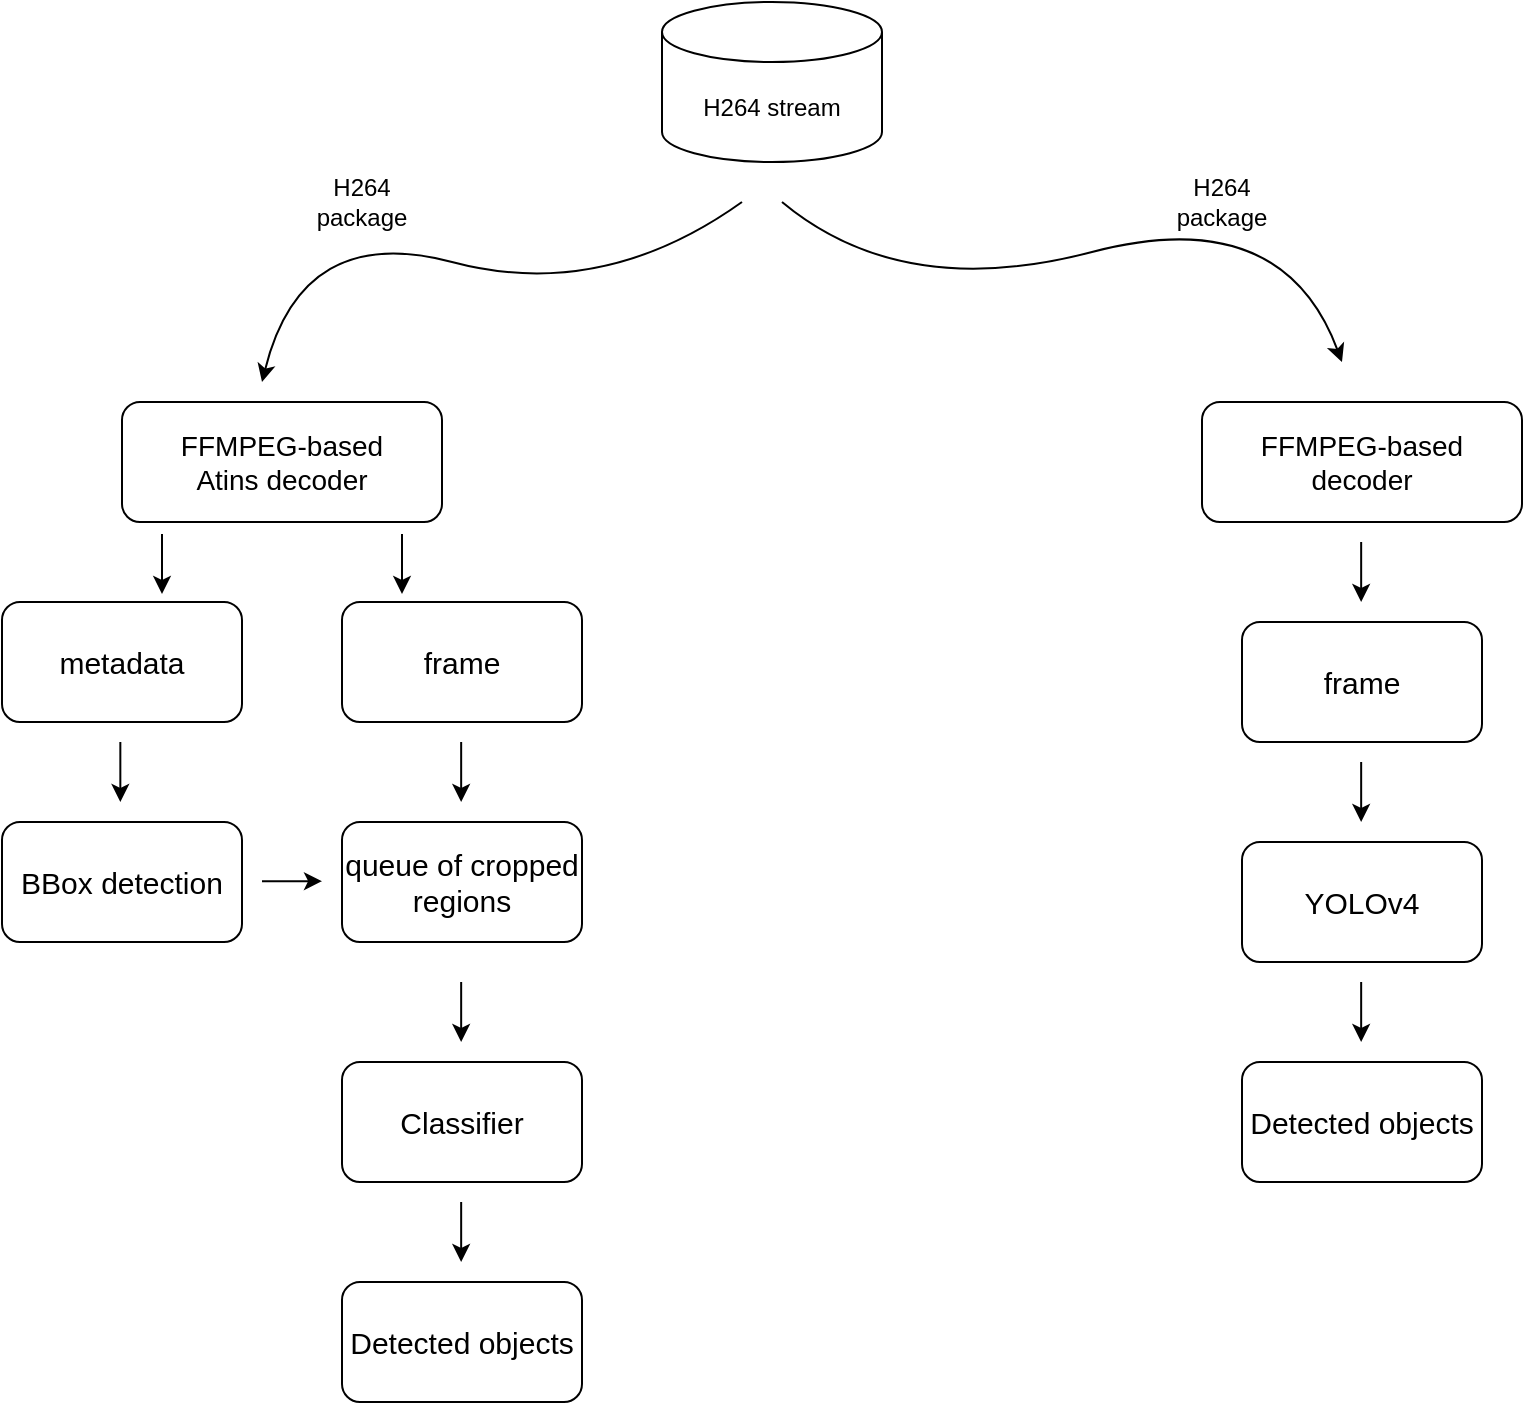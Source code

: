 <mxfile version="14.5.4" type="github">
  <diagram id="IUZOwWJPnHz6j3wQAR4H" name="Page-1">
    <mxGraphModel dx="2031" dy="1089" grid="1" gridSize="10" guides="1" tooltips="1" connect="1" arrows="1" fold="1" page="1" pageScale="1" pageWidth="850" pageHeight="1100" math="0" shadow="0">
      <root>
        <mxCell id="0" />
        <mxCell id="1" parent="0" />
        <mxCell id="6AFip4F762A86VWE4Zkr-2" value="H264 stream" style="shape=cylinder3;whiteSpace=wrap;html=1;boundedLbl=1;backgroundOutline=1;size=15;" vertex="1" parent="1">
          <mxGeometry x="370" y="180" width="110" height="80" as="geometry" />
        </mxCell>
        <mxCell id="6AFip4F762A86VWE4Zkr-3" value="" style="curved=1;endArrow=classic;html=1;" edge="1" parent="1">
          <mxGeometry width="50" height="50" relative="1" as="geometry">
            <mxPoint x="410" y="280" as="sourcePoint" />
            <mxPoint x="170" y="370" as="targetPoint" />
            <Array as="points">
              <mxPoint x="340" y="330" />
              <mxPoint x="190" y="290" />
            </Array>
          </mxGeometry>
        </mxCell>
        <mxCell id="6AFip4F762A86VWE4Zkr-4" value="" style="curved=1;endArrow=classic;html=1;" edge="1" parent="1">
          <mxGeometry width="50" height="50" relative="1" as="geometry">
            <mxPoint x="430" y="280" as="sourcePoint" />
            <mxPoint x="710" y="360" as="targetPoint" />
            <Array as="points">
              <mxPoint x="490" y="330" />
              <mxPoint x="680" y="280" />
            </Array>
          </mxGeometry>
        </mxCell>
        <mxCell id="6AFip4F762A86VWE4Zkr-5" value="H264 package" style="text;html=1;strokeColor=none;fillColor=none;align=center;verticalAlign=middle;whiteSpace=wrap;rounded=0;" vertex="1" parent="1">
          <mxGeometry x="200" y="270" width="40" height="20" as="geometry" />
        </mxCell>
        <mxCell id="6AFip4F762A86VWE4Zkr-6" value="H264 package" style="text;html=1;strokeColor=none;fillColor=none;align=center;verticalAlign=middle;whiteSpace=wrap;rounded=0;" vertex="1" parent="1">
          <mxGeometry x="630" y="270" width="40" height="20" as="geometry" />
        </mxCell>
        <mxCell id="6AFip4F762A86VWE4Zkr-7" value="&lt;font style=&quot;font-size: 14px&quot;&gt;FFMPEG-based&lt;br&gt;Atins decoder&lt;/font&gt;" style="rounded=1;whiteSpace=wrap;html=1;" vertex="1" parent="1">
          <mxGeometry x="100" y="380" width="160" height="60" as="geometry" />
        </mxCell>
        <mxCell id="6AFip4F762A86VWE4Zkr-8" value="&lt;font style=&quot;font-size: 14px&quot;&gt;FFMPEG-based&lt;br&gt;decoder&lt;/font&gt;" style="rounded=1;whiteSpace=wrap;html=1;" vertex="1" parent="1">
          <mxGeometry x="640" y="380" width="160" height="60" as="geometry" />
        </mxCell>
        <mxCell id="6AFip4F762A86VWE4Zkr-9" value="&lt;font style=&quot;font-size: 15px&quot;&gt;metadata&lt;/font&gt;" style="rounded=1;whiteSpace=wrap;html=1;" vertex="1" parent="1">
          <mxGeometry x="40" y="480" width="120" height="60" as="geometry" />
        </mxCell>
        <mxCell id="6AFip4F762A86VWE4Zkr-10" value="&lt;font style=&quot;font-size: 15px&quot;&gt;frame&lt;/font&gt;" style="rounded=1;whiteSpace=wrap;html=1;" vertex="1" parent="1">
          <mxGeometry x="210" y="480" width="120" height="60" as="geometry" />
        </mxCell>
        <mxCell id="6AFip4F762A86VWE4Zkr-11" value="&lt;font style=&quot;font-size: 15px&quot;&gt;BBox detection&lt;/font&gt;" style="rounded=1;whiteSpace=wrap;html=1;" vertex="1" parent="1">
          <mxGeometry x="40" y="590" width="120" height="60" as="geometry" />
        </mxCell>
        <mxCell id="6AFip4F762A86VWE4Zkr-12" value="&lt;span style=&quot;font-size: 15px&quot;&gt;queue of cropped regions&lt;/span&gt;" style="rounded=1;whiteSpace=wrap;html=1;" vertex="1" parent="1">
          <mxGeometry x="210" y="590" width="120" height="60" as="geometry" />
        </mxCell>
        <mxCell id="6AFip4F762A86VWE4Zkr-13" value="&lt;font style=&quot;font-size: 15px&quot;&gt;Classifier&lt;/font&gt;" style="rounded=1;whiteSpace=wrap;html=1;" vertex="1" parent="1">
          <mxGeometry x="210" y="710" width="120" height="60" as="geometry" />
        </mxCell>
        <mxCell id="6AFip4F762A86VWE4Zkr-14" value="" style="endArrow=classic;html=1;" edge="1" parent="1">
          <mxGeometry width="50" height="50" relative="1" as="geometry">
            <mxPoint x="120" y="446" as="sourcePoint" />
            <mxPoint x="120" y="476" as="targetPoint" />
          </mxGeometry>
        </mxCell>
        <mxCell id="6AFip4F762A86VWE4Zkr-15" value="" style="endArrow=classic;html=1;" edge="1" parent="1">
          <mxGeometry width="50" height="50" relative="1" as="geometry">
            <mxPoint x="240" y="446.0" as="sourcePoint" />
            <mxPoint x="240" y="476.0" as="targetPoint" />
          </mxGeometry>
        </mxCell>
        <mxCell id="6AFip4F762A86VWE4Zkr-16" value="" style="endArrow=classic;html=1;" edge="1" parent="1">
          <mxGeometry width="50" height="50" relative="1" as="geometry">
            <mxPoint x="99.17" y="550.0" as="sourcePoint" />
            <mxPoint x="99.17" y="580.0" as="targetPoint" />
          </mxGeometry>
        </mxCell>
        <mxCell id="6AFip4F762A86VWE4Zkr-17" value="" style="endArrow=classic;html=1;" edge="1" parent="1">
          <mxGeometry width="50" height="50" relative="1" as="geometry">
            <mxPoint x="269.58" y="550" as="sourcePoint" />
            <mxPoint x="269.58" y="580" as="targetPoint" />
          </mxGeometry>
        </mxCell>
        <mxCell id="6AFip4F762A86VWE4Zkr-18" value="" style="endArrow=classic;html=1;" edge="1" parent="1">
          <mxGeometry width="50" height="50" relative="1" as="geometry">
            <mxPoint x="170" y="619.58" as="sourcePoint" />
            <mxPoint x="200" y="619.58" as="targetPoint" />
          </mxGeometry>
        </mxCell>
        <mxCell id="6AFip4F762A86VWE4Zkr-19" value="" style="endArrow=classic;html=1;" edge="1" parent="1">
          <mxGeometry width="50" height="50" relative="1" as="geometry">
            <mxPoint x="269.58" y="670" as="sourcePoint" />
            <mxPoint x="269.58" y="700" as="targetPoint" />
          </mxGeometry>
        </mxCell>
        <mxCell id="6AFip4F762A86VWE4Zkr-20" value="" style="endArrow=classic;html=1;" edge="1" parent="1">
          <mxGeometry width="50" height="50" relative="1" as="geometry">
            <mxPoint x="269.58" y="780" as="sourcePoint" />
            <mxPoint x="269.58" y="810" as="targetPoint" />
          </mxGeometry>
        </mxCell>
        <mxCell id="6AFip4F762A86VWE4Zkr-21" value="&lt;font style=&quot;font-size: 15px&quot;&gt;Detected objects&lt;/font&gt;" style="rounded=1;whiteSpace=wrap;html=1;" vertex="1" parent="1">
          <mxGeometry x="210" y="820" width="120" height="60" as="geometry" />
        </mxCell>
        <mxCell id="6AFip4F762A86VWE4Zkr-22" value="&lt;font style=&quot;font-size: 15px&quot;&gt;YOLOv4&lt;/font&gt;" style="rounded=1;whiteSpace=wrap;html=1;" vertex="1" parent="1">
          <mxGeometry x="660" y="600" width="120" height="60" as="geometry" />
        </mxCell>
        <mxCell id="6AFip4F762A86VWE4Zkr-23" value="&lt;font style=&quot;font-size: 15px&quot;&gt;Detected objects&lt;/font&gt;" style="rounded=1;whiteSpace=wrap;html=1;" vertex="1" parent="1">
          <mxGeometry x="660" y="710" width="120" height="60" as="geometry" />
        </mxCell>
        <mxCell id="6AFip4F762A86VWE4Zkr-24" value="" style="endArrow=classic;html=1;" edge="1" parent="1">
          <mxGeometry width="50" height="50" relative="1" as="geometry">
            <mxPoint x="719.58" y="450" as="sourcePoint" />
            <mxPoint x="719.58" y="480" as="targetPoint" />
          </mxGeometry>
        </mxCell>
        <mxCell id="6AFip4F762A86VWE4Zkr-25" value="" style="endArrow=classic;html=1;" edge="1" parent="1">
          <mxGeometry width="50" height="50" relative="1" as="geometry">
            <mxPoint x="719.58" y="670" as="sourcePoint" />
            <mxPoint x="719.58" y="700" as="targetPoint" />
          </mxGeometry>
        </mxCell>
        <mxCell id="6AFip4F762A86VWE4Zkr-26" value="&lt;font style=&quot;font-size: 15px&quot;&gt;frame&lt;/font&gt;" style="rounded=1;whiteSpace=wrap;html=1;" vertex="1" parent="1">
          <mxGeometry x="660" y="490" width="120" height="60" as="geometry" />
        </mxCell>
        <mxCell id="6AFip4F762A86VWE4Zkr-27" value="" style="endArrow=classic;html=1;" edge="1" parent="1">
          <mxGeometry width="50" height="50" relative="1" as="geometry">
            <mxPoint x="719.58" y="560" as="sourcePoint" />
            <mxPoint x="719.58" y="590" as="targetPoint" />
          </mxGeometry>
        </mxCell>
      </root>
    </mxGraphModel>
  </diagram>
</mxfile>
